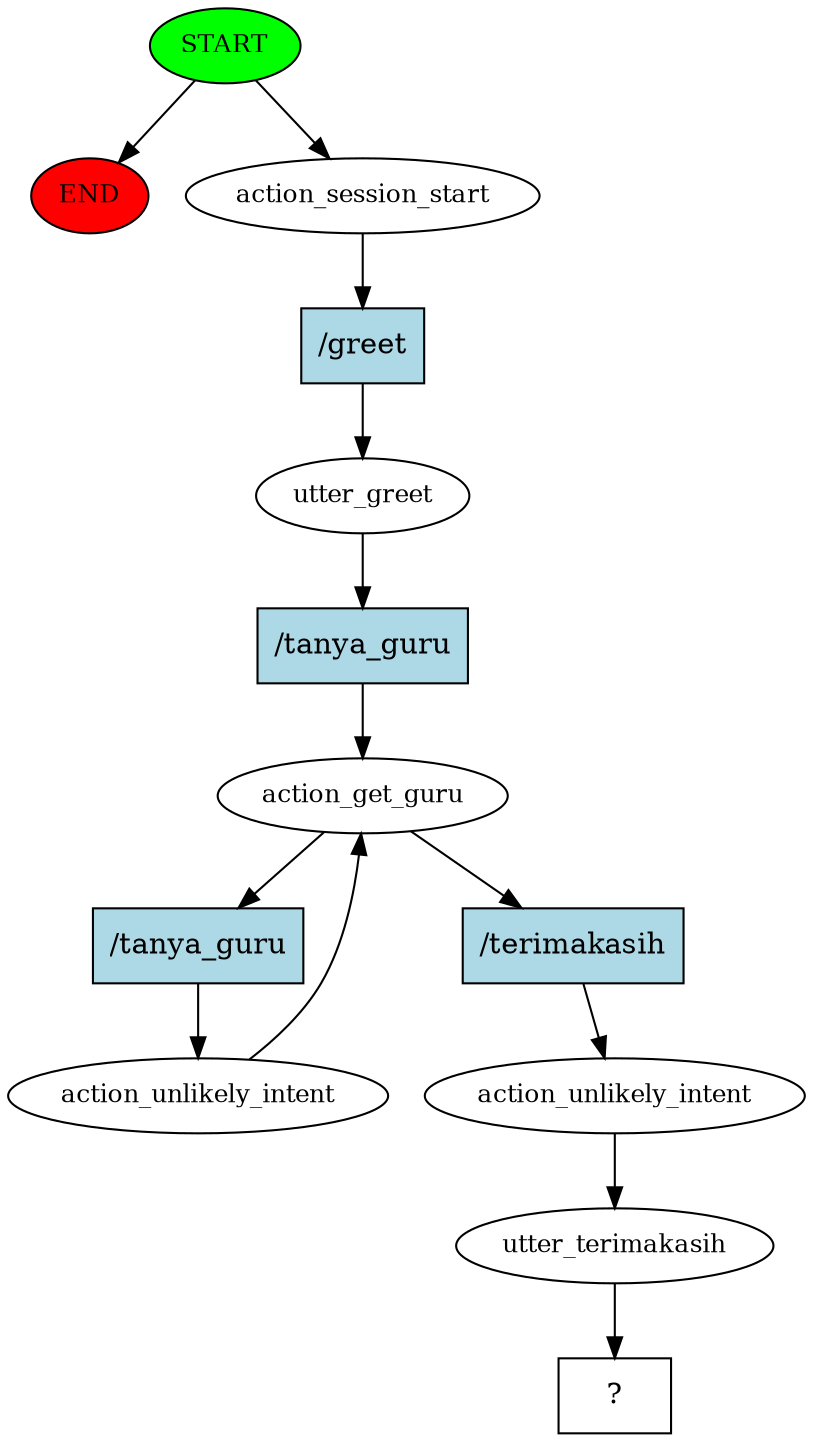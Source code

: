 digraph  {
0 [class="start active", fillcolor=green, fontsize=12, label=START, style=filled];
"-1" [class=end, fillcolor=red, fontsize=12, label=END, style=filled];
1 [class=active, fontsize=12, label=action_session_start];
2 [class=active, fontsize=12, label=utter_greet];
3 [class=active, fontsize=12, label=action_get_guru];
4 [class=active, fontsize=12, label=action_unlikely_intent];
6 [class=active, fontsize=12, label=action_unlikely_intent];
7 [class=active, fontsize=12, label=utter_terimakasih];
8 [class="intent dashed active", label="  ?  ", shape=rect];
9 [class="intent active", fillcolor=lightblue, label="/greet", shape=rect, style=filled];
10 [class="intent active", fillcolor=lightblue, label="/tanya_guru", shape=rect, style=filled];
11 [class="intent active", fillcolor=lightblue, label="/tanya_guru", shape=rect, style=filled];
12 [class="intent active", fillcolor=lightblue, label="/terimakasih", shape=rect, style=filled];
0 -> "-1"  [class="", key=NONE, label=""];
0 -> 1  [class=active, key=NONE, label=""];
1 -> 9  [class=active, key=0];
2 -> 10  [class=active, key=0];
3 -> 11  [class=active, key=0];
3 -> 12  [class=active, key=0];
4 -> 3  [class=active, key=NONE, label=""];
6 -> 7  [class=active, key=NONE, label=""];
7 -> 8  [class=active, key=NONE, label=""];
9 -> 2  [class=active, key=0];
10 -> 3  [class=active, key=0];
11 -> 4  [class=active, key=0];
12 -> 6  [class=active, key=0];
}
